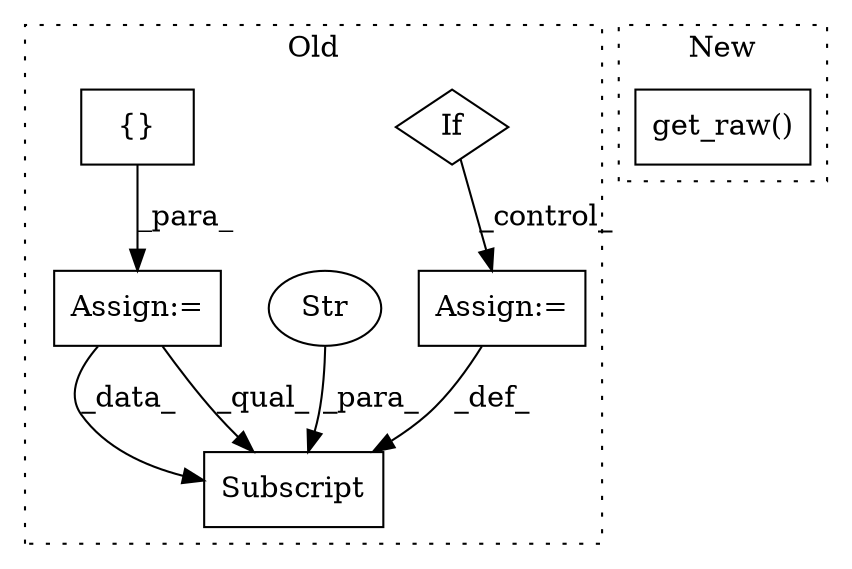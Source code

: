 digraph G {
subgraph cluster0 {
1 [label="If" a="96" s="3707" l="3" shape="diamond"];
3 [label="Assign:=" a="68" s="3980" l="3" shape="box"];
4 [label="Subscript" a="63" s="3964,0" l="16,0" shape="box"];
5 [label="Str" a="66" s="3971" l="8" shape="ellipse"];
6 [label="{}" a="95" s="3462,3491" l="1,1" shape="box"];
7 [label="Assign:=" a="68" s="3507" l="3" shape="box"];
label = "Old";
style="dotted";
}
subgraph cluster1 {
2 [label="get_raw()" a="75" s="4198,4214" l="13,1" shape="box"];
label = "New";
style="dotted";
}
1 -> 3 [label="_control_"];
3 -> 4 [label="_def_"];
5 -> 4 [label="_para_"];
6 -> 7 [label="_para_"];
7 -> 4 [label="_data_"];
7 -> 4 [label="_qual_"];
}